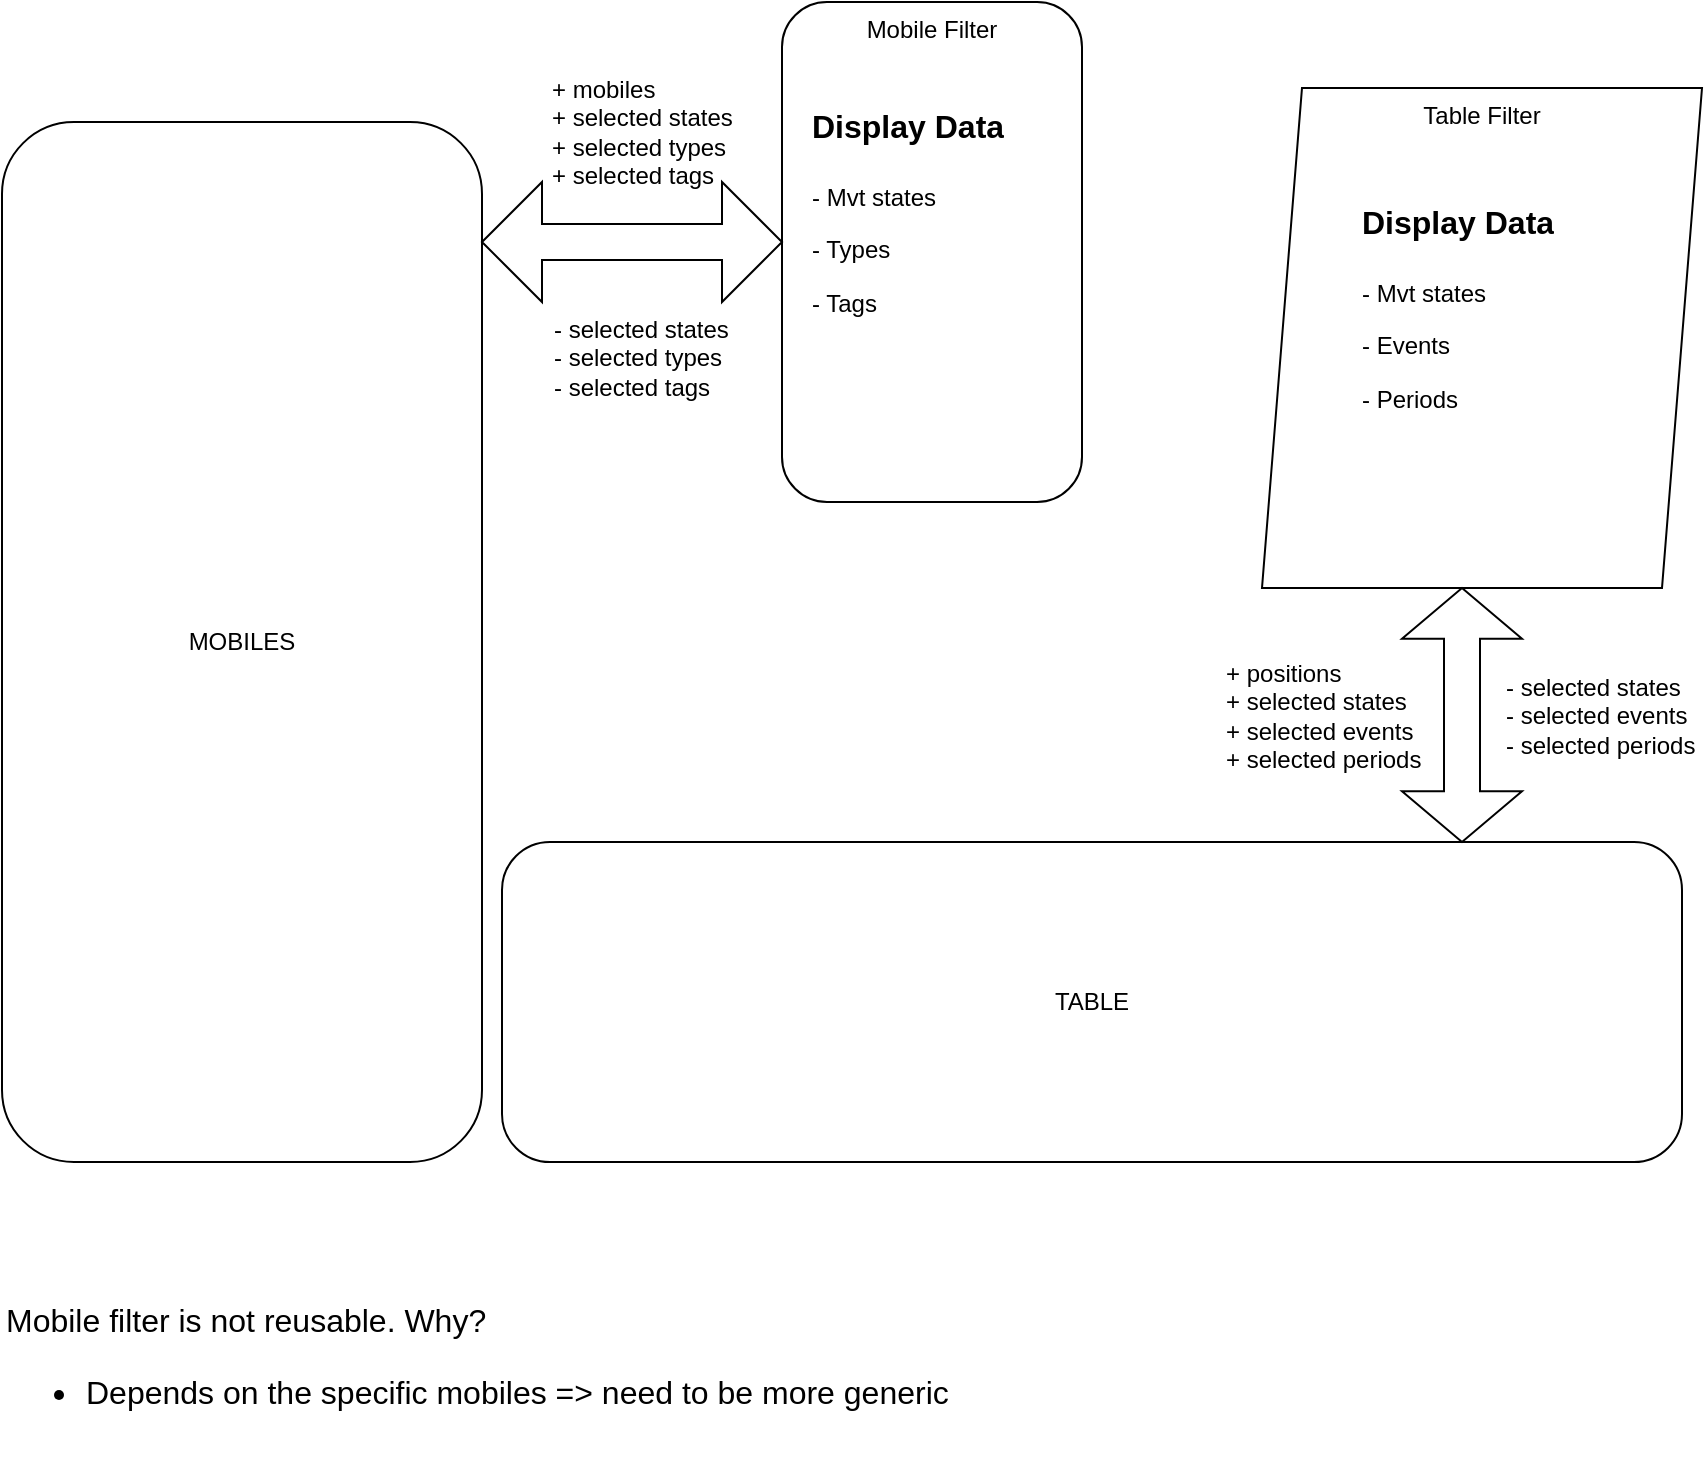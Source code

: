 <mxfile>
    <diagram id="oH4as7Kxkg0numI0ga20" name="Current">
        <mxGraphModel dx="1130" dy="724" grid="1" gridSize="10" guides="1" tooltips="1" connect="1" arrows="1" fold="1" page="1" pageScale="1" pageWidth="850" pageHeight="1100" math="0" shadow="0">
            <root>
                <mxCell id="0"/>
                <mxCell id="1" parent="0"/>
                <mxCell id="2" value="MOBILES" style="rounded=1;whiteSpace=wrap;html=1;" parent="1" vertex="1">
                    <mxGeometry x="40" y="80" width="240" height="520" as="geometry"/>
                </mxCell>
                <mxCell id="3" value="TABLE" style="rounded=1;whiteSpace=wrap;html=1;" parent="1" vertex="1">
                    <mxGeometry x="290" y="440" width="590" height="160" as="geometry"/>
                </mxCell>
                <mxCell id="8" value="+ mobiles&lt;br&gt;+ selected states&lt;br&gt;+ selected types&lt;br&gt;+ selected tags" style="text;html=1;strokeColor=none;fillColor=none;align=left;verticalAlign=middle;whiteSpace=wrap;rounded=0;" parent="1" vertex="1">
                    <mxGeometry x="313" y="40" width="100" height="90" as="geometry"/>
                </mxCell>
                <mxCell id="15" value="&lt;div&gt;&lt;span style=&quot;background-color: initial;&quot;&gt;Mobile filter is not reusable. Why?&lt;/span&gt;&lt;br&gt;&lt;/div&gt;&lt;ul&gt;&lt;li&gt;&lt;span style=&quot;background-color: initial;&quot;&gt;Depends on the specific mobiles =&amp;gt; need to be more generic&amp;nbsp;&lt;/span&gt;&lt;br&gt;&lt;/li&gt;&lt;/ul&gt;" style="text;strokeColor=none;fillColor=none;html=1;whiteSpace=wrap;verticalAlign=middle;overflow=hidden;fontSize=16;" parent="1" vertex="1">
                    <mxGeometry x="40" y="650" width="630" height="110" as="geometry"/>
                </mxCell>
                <mxCell id="E5J8wXEW2x_tAlD8U5uv-15" value="" style="group" parent="1" vertex="1" connectable="0">
                    <mxGeometry x="430" y="20" width="150" height="250" as="geometry"/>
                </mxCell>
                <mxCell id="4" value="Mobile Filter" style="rounded=1;whiteSpace=wrap;html=1;verticalAlign=top;" parent="E5J8wXEW2x_tAlD8U5uv-15" vertex="1">
                    <mxGeometry width="150" height="250" as="geometry"/>
                </mxCell>
                <mxCell id="9" value="&lt;h1&gt;&lt;font style=&quot;font-size: 16px;&quot;&gt;Display Data&lt;/font&gt;&lt;/h1&gt;&lt;p&gt;- Mvt states&lt;/p&gt;&lt;p&gt;- Types&lt;/p&gt;&lt;p&gt;- Tags&lt;/p&gt;" style="text;html=1;strokeColor=none;fillColor=none;spacing=5;spacingTop=-20;whiteSpace=wrap;overflow=hidden;rounded=0;" parent="E5J8wXEW2x_tAlD8U5uv-15" vertex="1">
                    <mxGeometry x="10" y="40" width="130" height="180" as="geometry"/>
                </mxCell>
                <mxCell id="E5J8wXEW2x_tAlD8U5uv-16" value="- selected states&lt;br&gt;- selected events&lt;br&gt;- selected periods" style="text;html=1;strokeColor=none;fillColor=none;align=left;verticalAlign=middle;whiteSpace=wrap;rounded=0;" parent="1" vertex="1">
                    <mxGeometry x="790" y="336.5" width="100" height="80" as="geometry"/>
                </mxCell>
                <mxCell id="0TmKVMzRt482meiMploH-15" value="" style="shape=doubleArrow;whiteSpace=wrap;html=1;fontSize=16;" parent="1" vertex="1">
                    <mxGeometry x="280" y="110" width="150" height="60" as="geometry"/>
                </mxCell>
                <mxCell id="0TmKVMzRt482meiMploH-16" value="" style="group" parent="1" vertex="1" connectable="0">
                    <mxGeometry x="670" y="63" width="220" height="250" as="geometry"/>
                </mxCell>
                <mxCell id="6" value="Table Filter" style="shape=parallelogram;perimeter=parallelogramPerimeter;whiteSpace=wrap;html=1;fixedSize=1;verticalAlign=top;" parent="0TmKVMzRt482meiMploH-16" vertex="1">
                    <mxGeometry width="220" height="250" as="geometry"/>
                </mxCell>
                <mxCell id="14" value="&lt;h1&gt;&lt;font style=&quot;font-size: 16px;&quot;&gt;Display Data&lt;/font&gt;&lt;/h1&gt;&lt;p&gt;- Mvt states&lt;/p&gt;&lt;p&gt;- Events&lt;/p&gt;&lt;p&gt;- Periods&lt;/p&gt;" style="text;html=1;strokeColor=none;fillColor=none;spacing=5;spacingTop=-20;whiteSpace=wrap;overflow=hidden;rounded=0;" parent="0TmKVMzRt482meiMploH-16" vertex="1">
                    <mxGeometry x="45" y="45" width="130" height="180" as="geometry"/>
                </mxCell>
                <mxCell id="0TmKVMzRt482meiMploH-17" value="" style="shape=doubleArrow;direction=south;whiteSpace=wrap;html=1;fontSize=16;" parent="1" vertex="1">
                    <mxGeometry x="740" y="313" width="60" height="127" as="geometry"/>
                </mxCell>
                <mxCell id="ioWi__N-kpNqOFTCKsJw-15" value="- selected states&lt;br&gt;- selected types&lt;br&gt;- selected tags" style="text;html=1;strokeColor=none;fillColor=none;align=left;verticalAlign=middle;whiteSpace=wrap;rounded=0;" parent="1" vertex="1">
                    <mxGeometry x="314" y="153" width="100" height="90" as="geometry"/>
                </mxCell>
                <mxCell id="ioWi__N-kpNqOFTCKsJw-16" value="+ positions&lt;br&gt;+ selected states&lt;br&gt;+ selected events&lt;br&gt;+ selected periods" style="text;html=1;strokeColor=none;fillColor=none;align=left;verticalAlign=middle;whiteSpace=wrap;rounded=0;" parent="1" vertex="1">
                    <mxGeometry x="650" y="336.5" width="100" height="80" as="geometry"/>
                </mxCell>
            </root>
        </mxGraphModel>
    </diagram>
    <diagram name="Solution" id="GppbWRiAv76KKbkIeLSq">
        <mxGraphModel dx="1130" dy="724" grid="1" gridSize="10" guides="1" tooltips="1" connect="1" arrows="1" fold="1" page="1" pageScale="1" pageWidth="850" pageHeight="1100" math="0" shadow="0">
            <root>
                <mxCell id="KiKVFc0f5oatehXLe41b-0"/>
                <mxCell id="KiKVFc0f5oatehXLe41b-1" parent="KiKVFc0f5oatehXLe41b-0"/>
                <mxCell id="KiKVFc0f5oatehXLe41b-2" value="MOBILES" style="rounded=1;whiteSpace=wrap;html=1;" parent="KiKVFc0f5oatehXLe41b-1" vertex="1">
                    <mxGeometry x="40" y="80" width="240" height="520" as="geometry"/>
                </mxCell>
                <mxCell id="KiKVFc0f5oatehXLe41b-3" value="TABLE" style="rounded=1;whiteSpace=wrap;html=1;" parent="KiKVFc0f5oatehXLe41b-1" vertex="1">
                    <mxGeometry x="290" y="440" width="540" height="160" as="geometry"/>
                </mxCell>
                <mxCell id="KiKVFc0f5oatehXLe41b-7" value="+ filterData&lt;br&gt;+ filterState&lt;br&gt;+ target: MobileList" style="text;html=1;strokeColor=none;fillColor=none;align=left;verticalAlign=middle;whiteSpace=wrap;rounded=0;" parent="KiKVFc0f5oatehXLe41b-1" vertex="1">
                    <mxGeometry x="360" y="80" width="140" height="50" as="geometry"/>
                </mxCell>
                <mxCell id="KiKVFc0f5oatehXLe41b-14" value="&lt;div&gt;&lt;span style=&quot;background-color: initial;&quot;&gt;Mobile filter is not reusable. Why?&lt;/span&gt;&lt;br&gt;&lt;/div&gt;&lt;ul&gt;&lt;li&gt;&lt;span style=&quot;background-color: initial;&quot;&gt;Depends on the specific mobiles =&amp;gt; need to be more generic&amp;nbsp;&lt;/span&gt;&lt;br&gt;&lt;/li&gt;&lt;/ul&gt;" style="text;strokeColor=none;fillColor=none;html=1;whiteSpace=wrap;verticalAlign=middle;overflow=hidden;fontSize=16;" parent="KiKVFc0f5oatehXLe41b-1" vertex="1">
                    <mxGeometry x="40" y="650" width="630" height="110" as="geometry"/>
                </mxCell>
                <mxCell id="Q2aXVHHTqz6LAm_IOf4S-0" value="" style="group" parent="KiKVFc0f5oatehXLe41b-1" vertex="1" connectable="0">
                    <mxGeometry x="590" y="80" width="170" height="240" as="geometry"/>
                </mxCell>
                <mxCell id="KiKVFc0f5oatehXLe41b-4" value="Mobile Filter" style="rounded=1;whiteSpace=wrap;html=1;verticalAlign=top;" parent="Q2aXVHHTqz6LAm_IOf4S-0" vertex="1">
                    <mxGeometry width="170" height="240" as="geometry"/>
                </mxCell>
                <mxCell id="KiKVFc0f5oatehXLe41b-8" value="&lt;h1&gt;&lt;font style=&quot;font-size: 16px;&quot;&gt;Display Data&lt;/font&gt;&lt;/h1&gt;&lt;p&gt;- Mvt states&lt;/p&gt;&lt;p&gt;- Types&lt;/p&gt;&lt;p&gt;- Tags&lt;/p&gt;" style="text;html=1;strokeColor=none;fillColor=none;spacing=5;spacingTop=-20;whiteSpace=wrap;overflow=hidden;rounded=0;" parent="Q2aXVHHTqz6LAm_IOf4S-0" vertex="1">
                    <mxGeometry x="20" y="20" width="130" height="180" as="geometry"/>
                </mxCell>
                <mxCell id="SlHKlZLskb5d3QmczwM--0" value="" style="shape=doubleArrow;whiteSpace=wrap;html=1;fontSize=16;" parent="KiKVFc0f5oatehXLe41b-1" vertex="1">
                    <mxGeometry x="280" y="130" width="310" height="60" as="geometry"/>
                </mxCell>
                <mxCell id="SlHKlZLskb5d3QmczwM--1" value="" style="shape=doubleArrow;direction=south;whiteSpace=wrap;html=1;fontSize=16;" parent="KiKVFc0f5oatehXLe41b-1" vertex="1">
                    <mxGeometry x="630" y="320" width="60" height="120" as="geometry"/>
                </mxCell>
                <mxCell id="vNGPhOJfn8Y4LH3GFGsv-0" value="- filterState" style="text;html=1;strokeColor=none;fillColor=none;align=left;verticalAlign=middle;whiteSpace=wrap;rounded=0;" parent="KiKVFc0f5oatehXLe41b-1" vertex="1">
                    <mxGeometry x="360" y="162" width="140" height="50" as="geometry"/>
                </mxCell>
                <mxCell id="vNGPhOJfn8Y4LH3GFGsv-1" value="+ filterData&lt;br&gt;+ filterState&lt;br&gt;+ target: Table" style="text;html=1;strokeColor=none;fillColor=none;align=left;verticalAlign=middle;whiteSpace=wrap;rounded=0;" parent="KiKVFc0f5oatehXLe41b-1" vertex="1">
                    <mxGeometry x="558" y="355" width="90" height="50" as="geometry"/>
                </mxCell>
                <mxCell id="vNGPhOJfn8Y4LH3GFGsv-2" value="- filterState" style="text;html=1;strokeColor=none;fillColor=none;align=left;verticalAlign=middle;whiteSpace=wrap;rounded=0;" parent="KiKVFc0f5oatehXLe41b-1" vertex="1">
                    <mxGeometry x="670" y="355" width="70" height="50" as="geometry"/>
                </mxCell>
            </root>
        </mxGraphModel>
    </diagram>
    <diagram id="W9hdfxSsF2ca6VOewTD3" name="Filter Component">
        <mxGraphModel dx="1130" dy="724" grid="1" gridSize="10" guides="1" tooltips="1" connect="1" arrows="1" fold="1" page="1" pageScale="1" pageWidth="850" pageHeight="1100" math="0" shadow="0">
            <root>
                <mxCell id="0"/>
                <mxCell id="1" parent="0"/>
                <mxCell id="Z9aPDHAfm7CcdqdKk6vy-1" value="" style="rounded=1;whiteSpace=wrap;html=1;fontSize=16;" parent="1" vertex="1">
                    <mxGeometry x="80" y="80" width="480" height="550" as="geometry"/>
                </mxCell>
                <mxCell id="Z9aPDHAfm7CcdqdKk6vy-2" value="Chips" style="rounded=1;whiteSpace=wrap;html=1;fontSize=16;" parent="1" vertex="1">
                    <mxGeometry x="280" y="110" width="260" height="110" as="geometry"/>
                </mxCell>
                <mxCell id="Z9aPDHAfm7CcdqdKk6vy-3" value="Chexboxes" style="rounded=1;whiteSpace=wrap;html=1;fontSize=16;" parent="1" vertex="1">
                    <mxGeometry x="280" y="280" width="260" height="330" as="geometry"/>
                </mxCell>
                <mxCell id="Z9aPDHAfm7CcdqdKk6vy-4" value="FilterState" style="shape=cylinder3;whiteSpace=wrap;html=1;boundedLbl=1;backgroundOutline=1;size=15;fontSize=16;" parent="1" vertex="1">
                    <mxGeometry x="100" y="210" width="90" height="115" as="geometry"/>
                </mxCell>
                <mxCell id="Z9aPDHAfm7CcdqdKk6vy-5" value="" style="endArrow=classic;startArrow=classic;html=1;fontSize=16;entryX=0;entryY=0.75;entryDx=0;entryDy=0;" parent="1" target="Z9aPDHAfm7CcdqdKk6vy-2" edge="1">
                    <mxGeometry width="50" height="50" relative="1" as="geometry">
                        <mxPoint x="190" y="260" as="sourcePoint"/>
                        <mxPoint x="240" y="210" as="targetPoint"/>
                    </mxGeometry>
                </mxCell>
                <mxCell id="Z9aPDHAfm7CcdqdKk6vy-6" value="" style="endArrow=classic;startArrow=classic;html=1;fontSize=16;entryX=0;entryY=0.5;entryDx=0;entryDy=0;" parent="1" target="Z9aPDHAfm7CcdqdKk6vy-3" edge="1">
                    <mxGeometry width="50" height="50" relative="1" as="geometry">
                        <mxPoint x="190" y="275" as="sourcePoint"/>
                        <mxPoint x="240" y="225" as="targetPoint"/>
                    </mxGeometry>
                </mxCell>
                <mxCell id="Z9aPDHAfm7CcdqdKk6vy-7" value="update" style="text;html=1;strokeColor=none;fillColor=none;align=center;verticalAlign=middle;whiteSpace=wrap;rounded=0;fontSize=16;" parent="1" vertex="1">
                    <mxGeometry x="200" y="200" width="60" height="30" as="geometry"/>
                </mxCell>
                <mxCell id="Z9aPDHAfm7CcdqdKk6vy-8" value="update" style="text;html=1;strokeColor=none;fillColor=none;align=center;verticalAlign=middle;whiteSpace=wrap;rounded=0;fontSize=16;" parent="1" vertex="1">
                    <mxGeometry x="180" y="360" width="60" height="30" as="geometry"/>
                </mxCell>
            </root>
        </mxGraphModel>
    </diagram>
</mxfile>